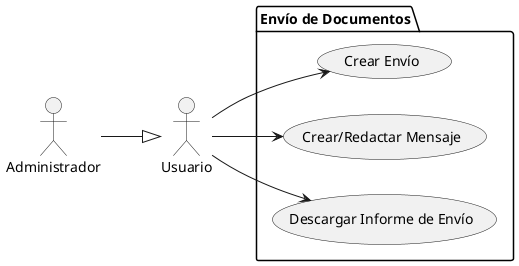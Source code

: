 @startuml EnvioDocumentos
left to right direction
actor "Usuario" as Usuario
actor "Administrador" as Administrador

package "Envío de Documentos" {
    usecase "Crear Envío" as ED1
    usecase "Crear/Redactar Mensaje" as ED2
    usecase "Descargar Informe de Envío" as ED3
}

Administrador --|> Usuario
Usuario --> ED1
Usuario --> ED2
Usuario --> ED3
@enduml